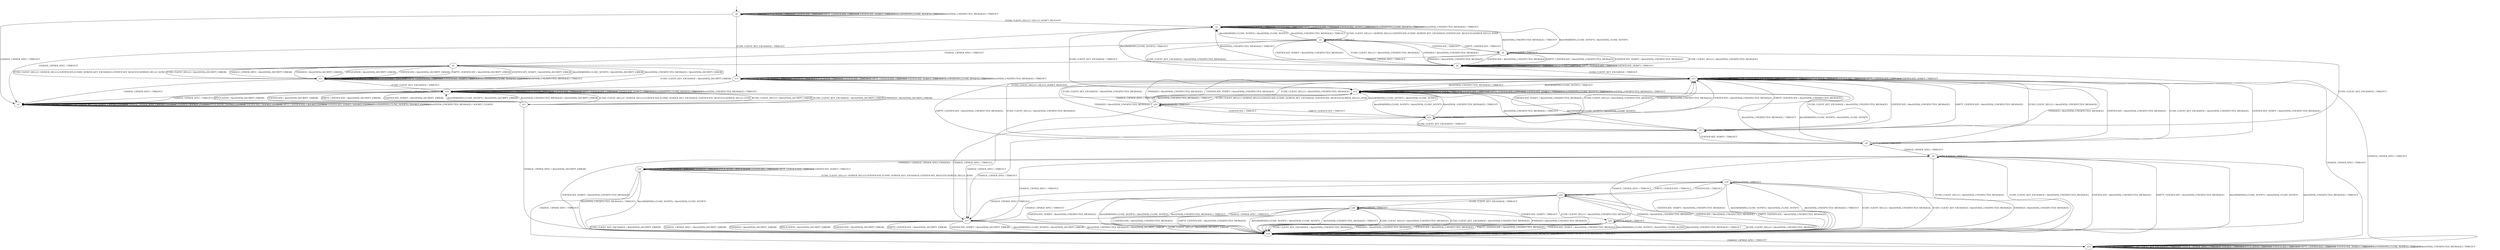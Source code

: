 digraph h1 {
s0 [label="s0"];
s1 [label="s1"];
s2 [label="s2"];
s11 [label="s11"];
s3 [label="s3"];
s12 [label="s12"];
s4 [label="s4"];
s5 [label="s5"];
s6 [label="s6"];
s13 [label="s13"];
s20 [label="s20"];
s7 [label="s7"];
s14 [label="s14"];
s15 [label="s15"];
s16 [label="s16"];
s23 [label="s23"];
s8 [label="s8"];
s17 [label="s17"];
s21 [label="s21"];
s9 [label="s9"];
s10 [label="s10"];
s18 [label="s18"];
s19 [label="s19"];
s22 [label="s22"];
s24 [label="s24"];
s25 [label="s25"];
s0 -> s1 [label="ECDH_CLIENT_HELLO / HELLO_VERIFY_REQUEST"];
s0 -> s11 [label="ECDH_CLIENT_KEY_EXCHANGE / TIMEOUT"];
s0 -> s2 [label="CHANGE_CIPHER_SPEC / TIMEOUT"];
s0 -> s0 [label="FINISHED / TIMEOUT"];
s0 -> s0 [label="APPLICATION / TIMEOUT"];
s0 -> s0 [label="CERTIFICATE / TIMEOUT"];
s0 -> s0 [label="EMPTY_CERTIFICATE / TIMEOUT"];
s0 -> s0 [label="CERTIFICATE_VERIFY / TIMEOUT"];
s0 -> s0 [label="Alert(WARNING,CLOSE_NOTIFY) / TIMEOUT"];
s0 -> s0 [label="Alert(FATAL,UNEXPECTED_MESSAGE) / TIMEOUT"];
s1 -> s3 [label="ECDH_CLIENT_HELLO / SERVER_HELLO,CERTIFICATE,ECDHE_SERVER_KEY_EXCHANGE,CERTIFICATE_REQUEST,SERVER_HELLO_DONE"];
s1 -> s12 [label="ECDH_CLIENT_KEY_EXCHANGE / TIMEOUT"];
s1 -> s2 [label="CHANGE_CIPHER_SPEC / TIMEOUT"];
s1 -> s1 [label="FINISHED / TIMEOUT"];
s1 -> s1 [label="APPLICATION / TIMEOUT"];
s1 -> s1 [label="CERTIFICATE / TIMEOUT"];
s1 -> s1 [label="EMPTY_CERTIFICATE / TIMEOUT"];
s1 -> s1 [label="CERTIFICATE_VERIFY / TIMEOUT"];
s1 -> s1 [label="Alert(WARNING,CLOSE_NOTIFY) / TIMEOUT"];
s1 -> s1 [label="Alert(FATAL,UNEXPECTED_MESSAGE) / TIMEOUT"];
s2 -> s2 [label="ECDH_CLIENT_HELLO / SOCKET_CLOSED"];
s2 -> s2 [label="ECDH_CLIENT_KEY_EXCHANGE / SOCKET_CLOSED"];
s2 -> s2 [label="CHANGE_CIPHER_SPEC / SOCKET_CLOSED"];
s2 -> s2 [label="FINISHED / SOCKET_CLOSED"];
s2 -> s2 [label="APPLICATION / SOCKET_CLOSED"];
s2 -> s2 [label="CERTIFICATE / SOCKET_CLOSED"];
s2 -> s2 [label="EMPTY_CERTIFICATE / SOCKET_CLOSED"];
s2 -> s2 [label="CERTIFICATE_VERIFY / SOCKET_CLOSED"];
s2 -> s2 [label="Alert(WARNING,CLOSE_NOTIFY) / SOCKET_CLOSED"];
s2 -> s2 [label="Alert(FATAL,UNEXPECTED_MESSAGE) / SOCKET_CLOSED"];
s11 -> s12 [label="ECDH_CLIENT_HELLO / HELLO_VERIFY_REQUEST"];
s11 -> s11 [label="ECDH_CLIENT_KEY_EXCHANGE / TIMEOUT"];
s11 -> s2 [label="CHANGE_CIPHER_SPEC / TIMEOUT"];
s11 -> s11 [label="FINISHED / TIMEOUT"];
s11 -> s11 [label="APPLICATION / TIMEOUT"];
s11 -> s11 [label="CERTIFICATE / TIMEOUT"];
s11 -> s11 [label="EMPTY_CERTIFICATE / TIMEOUT"];
s11 -> s11 [label="CERTIFICATE_VERIFY / TIMEOUT"];
s11 -> s11 [label="Alert(WARNING,CLOSE_NOTIFY) / TIMEOUT"];
s11 -> s11 [label="Alert(FATAL,UNEXPECTED_MESSAGE) / TIMEOUT"];
s3 -> s4 [label="ECDH_CLIENT_HELLO / Alert(FATAL,UNEXPECTED_MESSAGE)"];
s3 -> s13 [label="ECDH_CLIENT_KEY_EXCHANGE / Alert(FATAL,UNEXPECTED_MESSAGE)"];
s3 -> s5 [label="CHANGE_CIPHER_SPEC / TIMEOUT"];
s3 -> s4 [label="FINISHED / Alert(FATAL,UNEXPECTED_MESSAGE)"];
s3 -> s3 [label="APPLICATION / TIMEOUT"];
s3 -> s6 [label="CERTIFICATE / TIMEOUT"];
s3 -> s6 [label="EMPTY_CERTIFICATE / TIMEOUT"];
s3 -> s4 [label="CERTIFICATE_VERIFY / Alert(FATAL,UNEXPECTED_MESSAGE)"];
s3 -> s1 [label="Alert(WARNING,CLOSE_NOTIFY) / Alert(FATAL,CLOSE_NOTIFY)"];
s3 -> s1 [label="Alert(FATAL,UNEXPECTED_MESSAGE) / TIMEOUT"];
s12 -> s20 [label="ECDH_CLIENT_HELLO / SERVER_HELLO,CERTIFICATE,ECDHE_SERVER_KEY_EXCHANGE,CERTIFICATE_REQUEST,SERVER_HELLO_DONE"];
s12 -> s12 [label="ECDH_CLIENT_KEY_EXCHANGE / TIMEOUT"];
s12 -> s2 [label="CHANGE_CIPHER_SPEC / TIMEOUT"];
s12 -> s12 [label="FINISHED / TIMEOUT"];
s12 -> s12 [label="APPLICATION / TIMEOUT"];
s12 -> s12 [label="CERTIFICATE / TIMEOUT"];
s12 -> s12 [label="EMPTY_CERTIFICATE / TIMEOUT"];
s12 -> s12 [label="CERTIFICATE_VERIFY / TIMEOUT"];
s12 -> s12 [label="Alert(WARNING,CLOSE_NOTIFY) / TIMEOUT"];
s12 -> s12 [label="Alert(FATAL,UNEXPECTED_MESSAGE) / TIMEOUT"];
s4 -> s4 [label="ECDH_CLIENT_HELLO / TIMEOUT"];
s4 -> s13 [label="ECDH_CLIENT_KEY_EXCHANGE / TIMEOUT"];
s4 -> s14 [label="CHANGE_CIPHER_SPEC / TIMEOUT"];
s4 -> s4 [label="FINISHED / TIMEOUT"];
s4 -> s4 [label="APPLICATION / TIMEOUT"];
s4 -> s4 [label="CERTIFICATE / TIMEOUT"];
s4 -> s4 [label="EMPTY_CERTIFICATE / TIMEOUT"];
s4 -> s4 [label="CERTIFICATE_VERIFY / TIMEOUT"];
s4 -> s1 [label="Alert(WARNING,CLOSE_NOTIFY) / TIMEOUT"];
s4 -> s1 [label="Alert(FATAL,UNEXPECTED_MESSAGE) / TIMEOUT"];
s5 -> s15 [label="ECDH_CLIENT_HELLO / Alert(FATAL,DECRYPT_ERROR)"];
s5 -> s16 [label="ECDH_CLIENT_KEY_EXCHANGE / Alert(FATAL,DECRYPT_ERROR)"];
s5 -> s15 [label="CHANGE_CIPHER_SPEC / Alert(FATAL,DECRYPT_ERROR)"];
s5 -> s15 [label="FINISHED / Alert(FATAL,DECRYPT_ERROR)"];
s5 -> s15 [label="APPLICATION / Alert(FATAL,DECRYPT_ERROR)"];
s5 -> s15 [label="CERTIFICATE / Alert(FATAL,DECRYPT_ERROR)"];
s5 -> s15 [label="EMPTY_CERTIFICATE / Alert(FATAL,DECRYPT_ERROR)"];
s5 -> s15 [label="CERTIFICATE_VERIFY / Alert(FATAL,DECRYPT_ERROR)"];
s5 -> s15 [label="Alert(WARNING,CLOSE_NOTIFY) / Alert(FATAL,DECRYPT_ERROR)"];
s5 -> s15 [label="Alert(FATAL,UNEXPECTED_MESSAGE) / Alert(FATAL,DECRYPT_ERROR)"];
s6 -> s4 [label="ECDH_CLIENT_HELLO / Alert(FATAL,UNEXPECTED_MESSAGE)"];
s6 -> s7 [label="ECDH_CLIENT_KEY_EXCHANGE / TIMEOUT"];
s6 -> s5 [label="CHANGE_CIPHER_SPEC / TIMEOUT"];
s6 -> s4 [label="FINISHED / Alert(FATAL,UNEXPECTED_MESSAGE)"];
s6 -> s6 [label="APPLICATION / TIMEOUT"];
s6 -> s4 [label="CERTIFICATE / Alert(FATAL,UNEXPECTED_MESSAGE)"];
s6 -> s4 [label="EMPTY_CERTIFICATE / Alert(FATAL,UNEXPECTED_MESSAGE)"];
s6 -> s4 [label="CERTIFICATE_VERIFY / Alert(FATAL,UNEXPECTED_MESSAGE)"];
s6 -> s1 [label="Alert(WARNING,CLOSE_NOTIFY) / Alert(FATAL,CLOSE_NOTIFY)"];
s6 -> s1 [label="Alert(FATAL,UNEXPECTED_MESSAGE) / TIMEOUT"];
s13 -> s13 [label="ECDH_CLIENT_HELLO / TIMEOUT"];
s13 -> s13 [label="ECDH_CLIENT_KEY_EXCHANGE / TIMEOUT"];
s13 -> s14 [label="CHANGE_CIPHER_SPEC / TIMEOUT"];
s13 -> s13 [label="FINISHED / TIMEOUT"];
s13 -> s13 [label="APPLICATION / TIMEOUT"];
s13 -> s13 [label="CERTIFICATE / TIMEOUT"];
s13 -> s13 [label="EMPTY_CERTIFICATE / TIMEOUT"];
s13 -> s13 [label="CERTIFICATE_VERIFY / TIMEOUT"];
s13 -> s12 [label="Alert(WARNING,CLOSE_NOTIFY) / TIMEOUT"];
s13 -> s12 [label="Alert(FATAL,UNEXPECTED_MESSAGE) / TIMEOUT"];
s20 -> s13 [label="ECDH_CLIENT_HELLO / Alert(FATAL,UNEXPECTED_MESSAGE)"];
s20 -> s13 [label="ECDH_CLIENT_KEY_EXCHANGE / Alert(FATAL,UNEXPECTED_MESSAGE)"];
s20 -> s17 [label="CHANGE_CIPHER_SPEC / TIMEOUT"];
s20 -> s13 [label="FINISHED / Alert(FATAL,UNEXPECTED_MESSAGE)"];
s20 -> s20 [label="APPLICATION / TIMEOUT"];
s20 -> s23 [label="CERTIFICATE / TIMEOUT"];
s20 -> s23 [label="EMPTY_CERTIFICATE / TIMEOUT"];
s20 -> s13 [label="CERTIFICATE_VERIFY / Alert(FATAL,UNEXPECTED_MESSAGE)"];
s20 -> s12 [label="Alert(WARNING,CLOSE_NOTIFY) / Alert(FATAL,CLOSE_NOTIFY)"];
s20 -> s12 [label="Alert(FATAL,UNEXPECTED_MESSAGE) / TIMEOUT"];
s7 -> s13 [label="ECDH_CLIENT_HELLO / Alert(FATAL,UNEXPECTED_MESSAGE)"];
s7 -> s13 [label="ECDH_CLIENT_KEY_EXCHANGE / Alert(FATAL,UNEXPECTED_MESSAGE)"];
s7 -> s17 [label="CHANGE_CIPHER_SPEC / TIMEOUT"];
s7 -> s13 [label="FINISHED / Alert(FATAL,UNEXPECTED_MESSAGE)"];
s7 -> s7 [label="APPLICATION / TIMEOUT"];
s7 -> s13 [label="CERTIFICATE / Alert(FATAL,UNEXPECTED_MESSAGE)"];
s7 -> s13 [label="EMPTY_CERTIFICATE / Alert(FATAL,UNEXPECTED_MESSAGE)"];
s7 -> s8 [label="CERTIFICATE_VERIFY / TIMEOUT"];
s7 -> s12 [label="Alert(WARNING,CLOSE_NOTIFY) / Alert(FATAL,CLOSE_NOTIFY)"];
s7 -> s12 [label="Alert(FATAL,UNEXPECTED_MESSAGE) / TIMEOUT"];
s14 -> s14 [label="ECDH_CLIENT_HELLO / TIMEOUT"];
s14 -> s14 [label="ECDH_CLIENT_KEY_EXCHANGE / TIMEOUT"];
s14 -> s14 [label="CHANGE_CIPHER_SPEC / TIMEOUT"];
s14 -> s14 [label="FINISHED / TIMEOUT"];
s14 -> s14 [label="APPLICATION / TIMEOUT"];
s14 -> s14 [label="CERTIFICATE / TIMEOUT"];
s14 -> s14 [label="EMPTY_CERTIFICATE / TIMEOUT"];
s14 -> s14 [label="CERTIFICATE_VERIFY / TIMEOUT"];
s14 -> s14 [label="Alert(WARNING,CLOSE_NOTIFY) / TIMEOUT"];
s14 -> s14 [label="Alert(FATAL,UNEXPECTED_MESSAGE) / TIMEOUT"];
s15 -> s5 [label="ECDH_CLIENT_HELLO / SERVER_HELLO,CERTIFICATE,ECDHE_SERVER_KEY_EXCHANGE,CERTIFICATE_REQUEST,SERVER_HELLO_DONE"];
s15 -> s16 [label="ECDH_CLIENT_KEY_EXCHANGE / TIMEOUT"];
s15 -> s2 [label="CHANGE_CIPHER_SPEC / TIMEOUT"];
s15 -> s15 [label="FINISHED / TIMEOUT"];
s15 -> s15 [label="APPLICATION / TIMEOUT"];
s15 -> s15 [label="CERTIFICATE / TIMEOUT"];
s15 -> s15 [label="EMPTY_CERTIFICATE / TIMEOUT"];
s15 -> s15 [label="CERTIFICATE_VERIFY / TIMEOUT"];
s15 -> s15 [label="Alert(WARNING,CLOSE_NOTIFY) / TIMEOUT"];
s15 -> s15 [label="Alert(FATAL,UNEXPECTED_MESSAGE) / TIMEOUT"];
s16 -> s21 [label="ECDH_CLIENT_HELLO / SERVER_HELLO,CERTIFICATE,ECDHE_SERVER_KEY_EXCHANGE,CERTIFICATE_REQUEST,SERVER_HELLO_DONE"];
s16 -> s16 [label="ECDH_CLIENT_KEY_EXCHANGE / TIMEOUT"];
s16 -> s2 [label="CHANGE_CIPHER_SPEC / TIMEOUT"];
s16 -> s16 [label="FINISHED / TIMEOUT"];
s16 -> s16 [label="APPLICATION / TIMEOUT"];
s16 -> s16 [label="CERTIFICATE / TIMEOUT"];
s16 -> s16 [label="EMPTY_CERTIFICATE / TIMEOUT"];
s16 -> s16 [label="CERTIFICATE_VERIFY / TIMEOUT"];
s16 -> s16 [label="Alert(WARNING,CLOSE_NOTIFY) / TIMEOUT"];
s16 -> s16 [label="Alert(FATAL,UNEXPECTED_MESSAGE) / TIMEOUT"];
s23 -> s13 [label="ECDH_CLIENT_HELLO / Alert(FATAL,UNEXPECTED_MESSAGE)"];
s23 -> s7 [label="ECDH_CLIENT_KEY_EXCHANGE / TIMEOUT"];
s23 -> s17 [label="CHANGE_CIPHER_SPEC / TIMEOUT"];
s23 -> s13 [label="FINISHED / Alert(FATAL,UNEXPECTED_MESSAGE)"];
s23 -> s23 [label="APPLICATION / TIMEOUT"];
s23 -> s13 [label="CERTIFICATE / Alert(FATAL,UNEXPECTED_MESSAGE)"];
s23 -> s13 [label="EMPTY_CERTIFICATE / Alert(FATAL,UNEXPECTED_MESSAGE)"];
s23 -> s13 [label="CERTIFICATE_VERIFY / Alert(FATAL,UNEXPECTED_MESSAGE)"];
s23 -> s12 [label="Alert(WARNING,CLOSE_NOTIFY) / Alert(FATAL,CLOSE_NOTIFY)"];
s23 -> s12 [label="Alert(FATAL,UNEXPECTED_MESSAGE) / TIMEOUT"];
s8 -> s13 [label="ECDH_CLIENT_HELLO / Alert(FATAL,UNEXPECTED_MESSAGE)"];
s8 -> s13 [label="ECDH_CLIENT_KEY_EXCHANGE / Alert(FATAL,UNEXPECTED_MESSAGE)"];
s8 -> s9 [label="CHANGE_CIPHER_SPEC / TIMEOUT"];
s8 -> s13 [label="FINISHED / Alert(FATAL,UNEXPECTED_MESSAGE)"];
s8 -> s8 [label="APPLICATION / TIMEOUT"];
s8 -> s13 [label="CERTIFICATE / Alert(FATAL,UNEXPECTED_MESSAGE)"];
s8 -> s13 [label="EMPTY_CERTIFICATE / Alert(FATAL,UNEXPECTED_MESSAGE)"];
s8 -> s13 [label="CERTIFICATE_VERIFY / Alert(FATAL,UNEXPECTED_MESSAGE)"];
s8 -> s12 [label="Alert(WARNING,CLOSE_NOTIFY) / Alert(FATAL,CLOSE_NOTIFY)"];
s8 -> s12 [label="Alert(FATAL,UNEXPECTED_MESSAGE) / TIMEOUT"];
s17 -> s18 [label="ECDH_CLIENT_HELLO / Alert(FATAL,DECRYPT_ERROR)"];
s17 -> s18 [label="ECDH_CLIENT_KEY_EXCHANGE / Alert(FATAL,DECRYPT_ERROR)"];
s17 -> s18 [label="CHANGE_CIPHER_SPEC / Alert(FATAL,DECRYPT_ERROR)"];
s17 -> s18 [label="FINISHED / Alert(FATAL,DECRYPT_ERROR)"];
s17 -> s18 [label="APPLICATION / Alert(FATAL,DECRYPT_ERROR)"];
s17 -> s18 [label="CERTIFICATE / Alert(FATAL,DECRYPT_ERROR)"];
s17 -> s18 [label="EMPTY_CERTIFICATE / Alert(FATAL,DECRYPT_ERROR)"];
s17 -> s18 [label="CERTIFICATE_VERIFY / Alert(FATAL,DECRYPT_ERROR)"];
s17 -> s18 [label="Alert(WARNING,CLOSE_NOTIFY) / Alert(FATAL,DECRYPT_ERROR)"];
s17 -> s18 [label="Alert(FATAL,UNEXPECTED_MESSAGE) / Alert(FATAL,DECRYPT_ERROR)"];
s21 -> s16 [label="ECDH_CLIENT_HELLO / Alert(FATAL,DECRYPT_ERROR)"];
s21 -> s16 [label="ECDH_CLIENT_KEY_EXCHANGE / Alert(FATAL,DECRYPT_ERROR)"];
s21 -> s18 [label="CHANGE_CIPHER_SPEC / Alert(FATAL,DECRYPT_ERROR)"];
s21 -> s16 [label="FINISHED / Alert(FATAL,DECRYPT_ERROR)"];
s21 -> s16 [label="APPLICATION / Alert(FATAL,DECRYPT_ERROR)"];
s21 -> s16 [label="CERTIFICATE / Alert(FATAL,DECRYPT_ERROR)"];
s21 -> s16 [label="EMPTY_CERTIFICATE / Alert(FATAL,DECRYPT_ERROR)"];
s21 -> s16 [label="CERTIFICATE_VERIFY / Alert(FATAL,DECRYPT_ERROR)"];
s21 -> s16 [label="Alert(WARNING,CLOSE_NOTIFY) / Alert(FATAL,DECRYPT_ERROR)"];
s21 -> s16 [label="Alert(FATAL,UNEXPECTED_MESSAGE) / Alert(FATAL,DECRYPT_ERROR)"];
s9 -> s18 [label="ECDH_CLIENT_HELLO / Alert(FATAL,UNEXPECTED_MESSAGE)"];
s9 -> s18 [label="ECDH_CLIENT_KEY_EXCHANGE / Alert(FATAL,UNEXPECTED_MESSAGE)"];
s9 -> s17 [label="CHANGE_CIPHER_SPEC / TIMEOUT"];
s9 -> s10 [label="FINISHED / CHANGE_CIPHER_SPEC,FINISHED"];
s9 -> s9 [label="APPLICATION / TIMEOUT"];
s9 -> s18 [label="CERTIFICATE / Alert(FATAL,UNEXPECTED_MESSAGE)"];
s9 -> s18 [label="EMPTY_CERTIFICATE / Alert(FATAL,UNEXPECTED_MESSAGE)"];
s9 -> s18 [label="CERTIFICATE_VERIFY / Alert(FATAL,UNEXPECTED_MESSAGE)"];
s9 -> s18 [label="Alert(WARNING,CLOSE_NOTIFY) / Alert(FATAL,CLOSE_NOTIFY)"];
s9 -> s18 [label="Alert(FATAL,UNEXPECTED_MESSAGE) / TIMEOUT"];
s10 -> s19 [label="ECDH_CLIENT_HELLO / SERVER_HELLO,CERTIFICATE,ECDHE_SERVER_KEY_EXCHANGE,CERTIFICATE_REQUEST,SERVER_HELLO_DONE"];
s10 -> s10 [label="ECDH_CLIENT_KEY_EXCHANGE / TIMEOUT"];
s10 -> s14 [label="CHANGE_CIPHER_SPEC / TIMEOUT"];
s10 -> s10 [label="FINISHED / TIMEOUT"];
s10 -> s10 [label="APPLICATION / APPLICATION"];
s10 -> s10 [label="CERTIFICATE / TIMEOUT"];
s10 -> s10 [label="EMPTY_CERTIFICATE / TIMEOUT"];
s10 -> s10 [label="CERTIFICATE_VERIFY / TIMEOUT"];
s10 -> s18 [label="Alert(WARNING,CLOSE_NOTIFY) / Alert(FATAL,CLOSE_NOTIFY)"];
s10 -> s18 [label="Alert(FATAL,UNEXPECTED_MESSAGE) / TIMEOUT"];
s18 -> s18 [label="ECDH_CLIENT_HELLO / TIMEOUT"];
s18 -> s18 [label="ECDH_CLIENT_KEY_EXCHANGE / TIMEOUT"];
s18 -> s14 [label="CHANGE_CIPHER_SPEC / TIMEOUT"];
s18 -> s18 [label="FINISHED / TIMEOUT"];
s18 -> s18 [label="APPLICATION / TIMEOUT"];
s18 -> s18 [label="CERTIFICATE / TIMEOUT"];
s18 -> s18 [label="EMPTY_CERTIFICATE / TIMEOUT"];
s18 -> s18 [label="CERTIFICATE_VERIFY / TIMEOUT"];
s18 -> s18 [label="Alert(WARNING,CLOSE_NOTIFY) / TIMEOUT"];
s18 -> s18 [label="Alert(FATAL,UNEXPECTED_MESSAGE) / TIMEOUT"];
s19 -> s18 [label="ECDH_CLIENT_HELLO / Alert(FATAL,UNEXPECTED_MESSAGE)"];
s19 -> s18 [label="ECDH_CLIENT_KEY_EXCHANGE / Alert(FATAL,UNEXPECTED_MESSAGE)"];
s19 -> s17 [label="CHANGE_CIPHER_SPEC / TIMEOUT"];
s19 -> s18 [label="FINISHED / Alert(FATAL,UNEXPECTED_MESSAGE)"];
s19 -> s19 [label="APPLICATION / TIMEOUT"];
s19 -> s22 [label="CERTIFICATE / TIMEOUT"];
s19 -> s22 [label="EMPTY_CERTIFICATE / TIMEOUT"];
s19 -> s18 [label="CERTIFICATE_VERIFY / Alert(FATAL,UNEXPECTED_MESSAGE)"];
s19 -> s18 [label="Alert(WARNING,CLOSE_NOTIFY) / Alert(FATAL,CLOSE_NOTIFY)"];
s19 -> s18 [label="Alert(FATAL,UNEXPECTED_MESSAGE) / TIMEOUT"];
s22 -> s18 [label="ECDH_CLIENT_HELLO / Alert(FATAL,UNEXPECTED_MESSAGE)"];
s22 -> s24 [label="ECDH_CLIENT_KEY_EXCHANGE / TIMEOUT"];
s22 -> s17 [label="CHANGE_CIPHER_SPEC / TIMEOUT"];
s22 -> s18 [label="FINISHED / Alert(FATAL,UNEXPECTED_MESSAGE)"];
s22 -> s22 [label="APPLICATION / TIMEOUT"];
s22 -> s18 [label="CERTIFICATE / Alert(FATAL,UNEXPECTED_MESSAGE)"];
s22 -> s18 [label="EMPTY_CERTIFICATE / Alert(FATAL,UNEXPECTED_MESSAGE)"];
s22 -> s18 [label="CERTIFICATE_VERIFY / Alert(FATAL,UNEXPECTED_MESSAGE)"];
s22 -> s18 [label="Alert(WARNING,CLOSE_NOTIFY) / Alert(FATAL,CLOSE_NOTIFY)"];
s22 -> s18 [label="Alert(FATAL,UNEXPECTED_MESSAGE) / TIMEOUT"];
s24 -> s18 [label="ECDH_CLIENT_HELLO / Alert(FATAL,UNEXPECTED_MESSAGE)"];
s24 -> s18 [label="ECDH_CLIENT_KEY_EXCHANGE / Alert(FATAL,UNEXPECTED_MESSAGE)"];
s24 -> s17 [label="CHANGE_CIPHER_SPEC / TIMEOUT"];
s24 -> s18 [label="FINISHED / Alert(FATAL,UNEXPECTED_MESSAGE)"];
s24 -> s24 [label="APPLICATION / TIMEOUT"];
s24 -> s18 [label="CERTIFICATE / Alert(FATAL,UNEXPECTED_MESSAGE)"];
s24 -> s18 [label="EMPTY_CERTIFICATE / Alert(FATAL,UNEXPECTED_MESSAGE)"];
s24 -> s25 [label="CERTIFICATE_VERIFY / TIMEOUT"];
s24 -> s18 [label="Alert(WARNING,CLOSE_NOTIFY) / Alert(FATAL,CLOSE_NOTIFY)"];
s24 -> s18 [label="Alert(FATAL,UNEXPECTED_MESSAGE) / TIMEOUT"];
s25 -> s18 [label="ECDH_CLIENT_HELLO / Alert(FATAL,UNEXPECTED_MESSAGE)"];
s25 -> s18 [label="ECDH_CLIENT_KEY_EXCHANGE / Alert(FATAL,UNEXPECTED_MESSAGE)"];
s25 -> s9 [label="CHANGE_CIPHER_SPEC / TIMEOUT"];
s25 -> s18 [label="FINISHED / Alert(FATAL,UNEXPECTED_MESSAGE)"];
s25 -> s25 [label="APPLICATION / TIMEOUT"];
s25 -> s18 [label="CERTIFICATE / Alert(FATAL,UNEXPECTED_MESSAGE)"];
s25 -> s18 [label="EMPTY_CERTIFICATE / Alert(FATAL,UNEXPECTED_MESSAGE)"];
s25 -> s18 [label="CERTIFICATE_VERIFY / Alert(FATAL,UNEXPECTED_MESSAGE)"];
s25 -> s18 [label="Alert(WARNING,CLOSE_NOTIFY) / Alert(FATAL,CLOSE_NOTIFY)"];
s25 -> s18 [label="Alert(FATAL,UNEXPECTED_MESSAGE) / TIMEOUT"];
__start0 [shape=none, label=""];
__start0 -> s0 [label=""];
}

